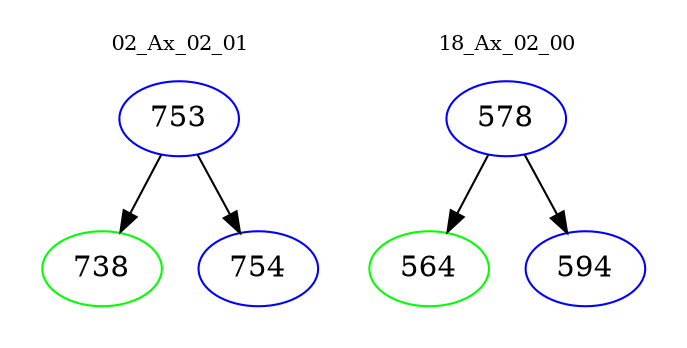 digraph{
subgraph cluster_0 {
color = white
label = "02_Ax_02_01";
fontsize=10;
T0_753 [label="753", color="blue"]
T0_753 -> T0_738 [color="black"]
T0_738 [label="738", color="green"]
T0_753 -> T0_754 [color="black"]
T0_754 [label="754", color="blue"]
}
subgraph cluster_1 {
color = white
label = "18_Ax_02_00";
fontsize=10;
T1_578 [label="578", color="blue"]
T1_578 -> T1_564 [color="black"]
T1_564 [label="564", color="green"]
T1_578 -> T1_594 [color="black"]
T1_594 [label="594", color="blue"]
}
}

